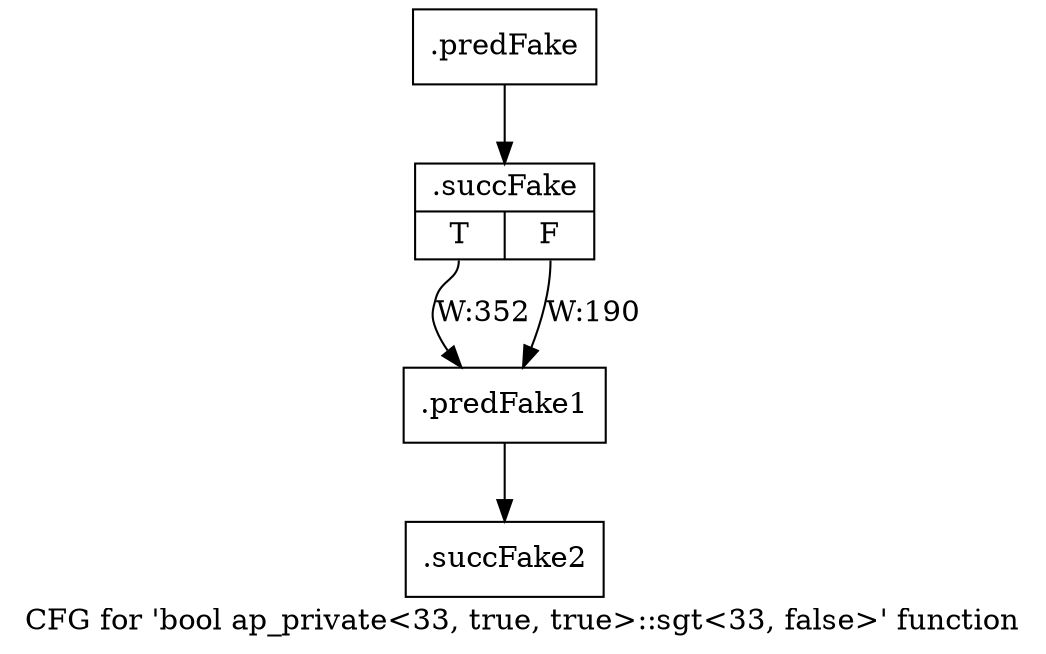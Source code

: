 digraph "CFG for 'bool ap_private\<33, true, true\>::sgt\<33, false\>' function" {
	label="CFG for 'bool ap_private\<33, true, true\>::sgt\<33, false\>' function";

	Node0x5a779b0 [shape=record,filename="",linenumber="",label="{.predFake}"];
	Node0x5a779b0 -> Node0x60d1c80[ callList="" memoryops="" filename="/mnt/xilinx/Vitis_HLS/2021.2/include/etc/ap_private.h" execusionnum="540"];
	Node0x60d1c80 [shape=record,filename="/mnt/xilinx/Vitis_HLS/2021.2/include/etc/ap_private.h",linenumber="2365",label="{.succFake|{<s0>T|<s1>F}}"];
	Node0x60d1c80:s0 -> Node0x5a78990[label="W:352"];
	Node0x60d1c80:s1 -> Node0x5a78990[label="W:190" callList="" memoryops="" filename="/mnt/xilinx/Vitis_HLS/2021.2/include/etc/ap_private.h" execusionnum="189"];
	Node0x5a78990 [shape=record,filename="/mnt/xilinx/Vitis_HLS/2021.2/include/etc/ap_private.h",linenumber="2365",label="{.predFake1}"];
	Node0x5a78990 -> Node0x60d6520[ callList="" memoryops="" filename="/mnt/xilinx/Vitis_HLS/2021.2/include/etc/ap_private.h" execusionnum="540"];
	Node0x60d6520 [shape=record,filename="/mnt/xilinx/Vitis_HLS/2021.2/include/etc/ap_private.h",linenumber="2365",label="{.succFake2}"];
}
